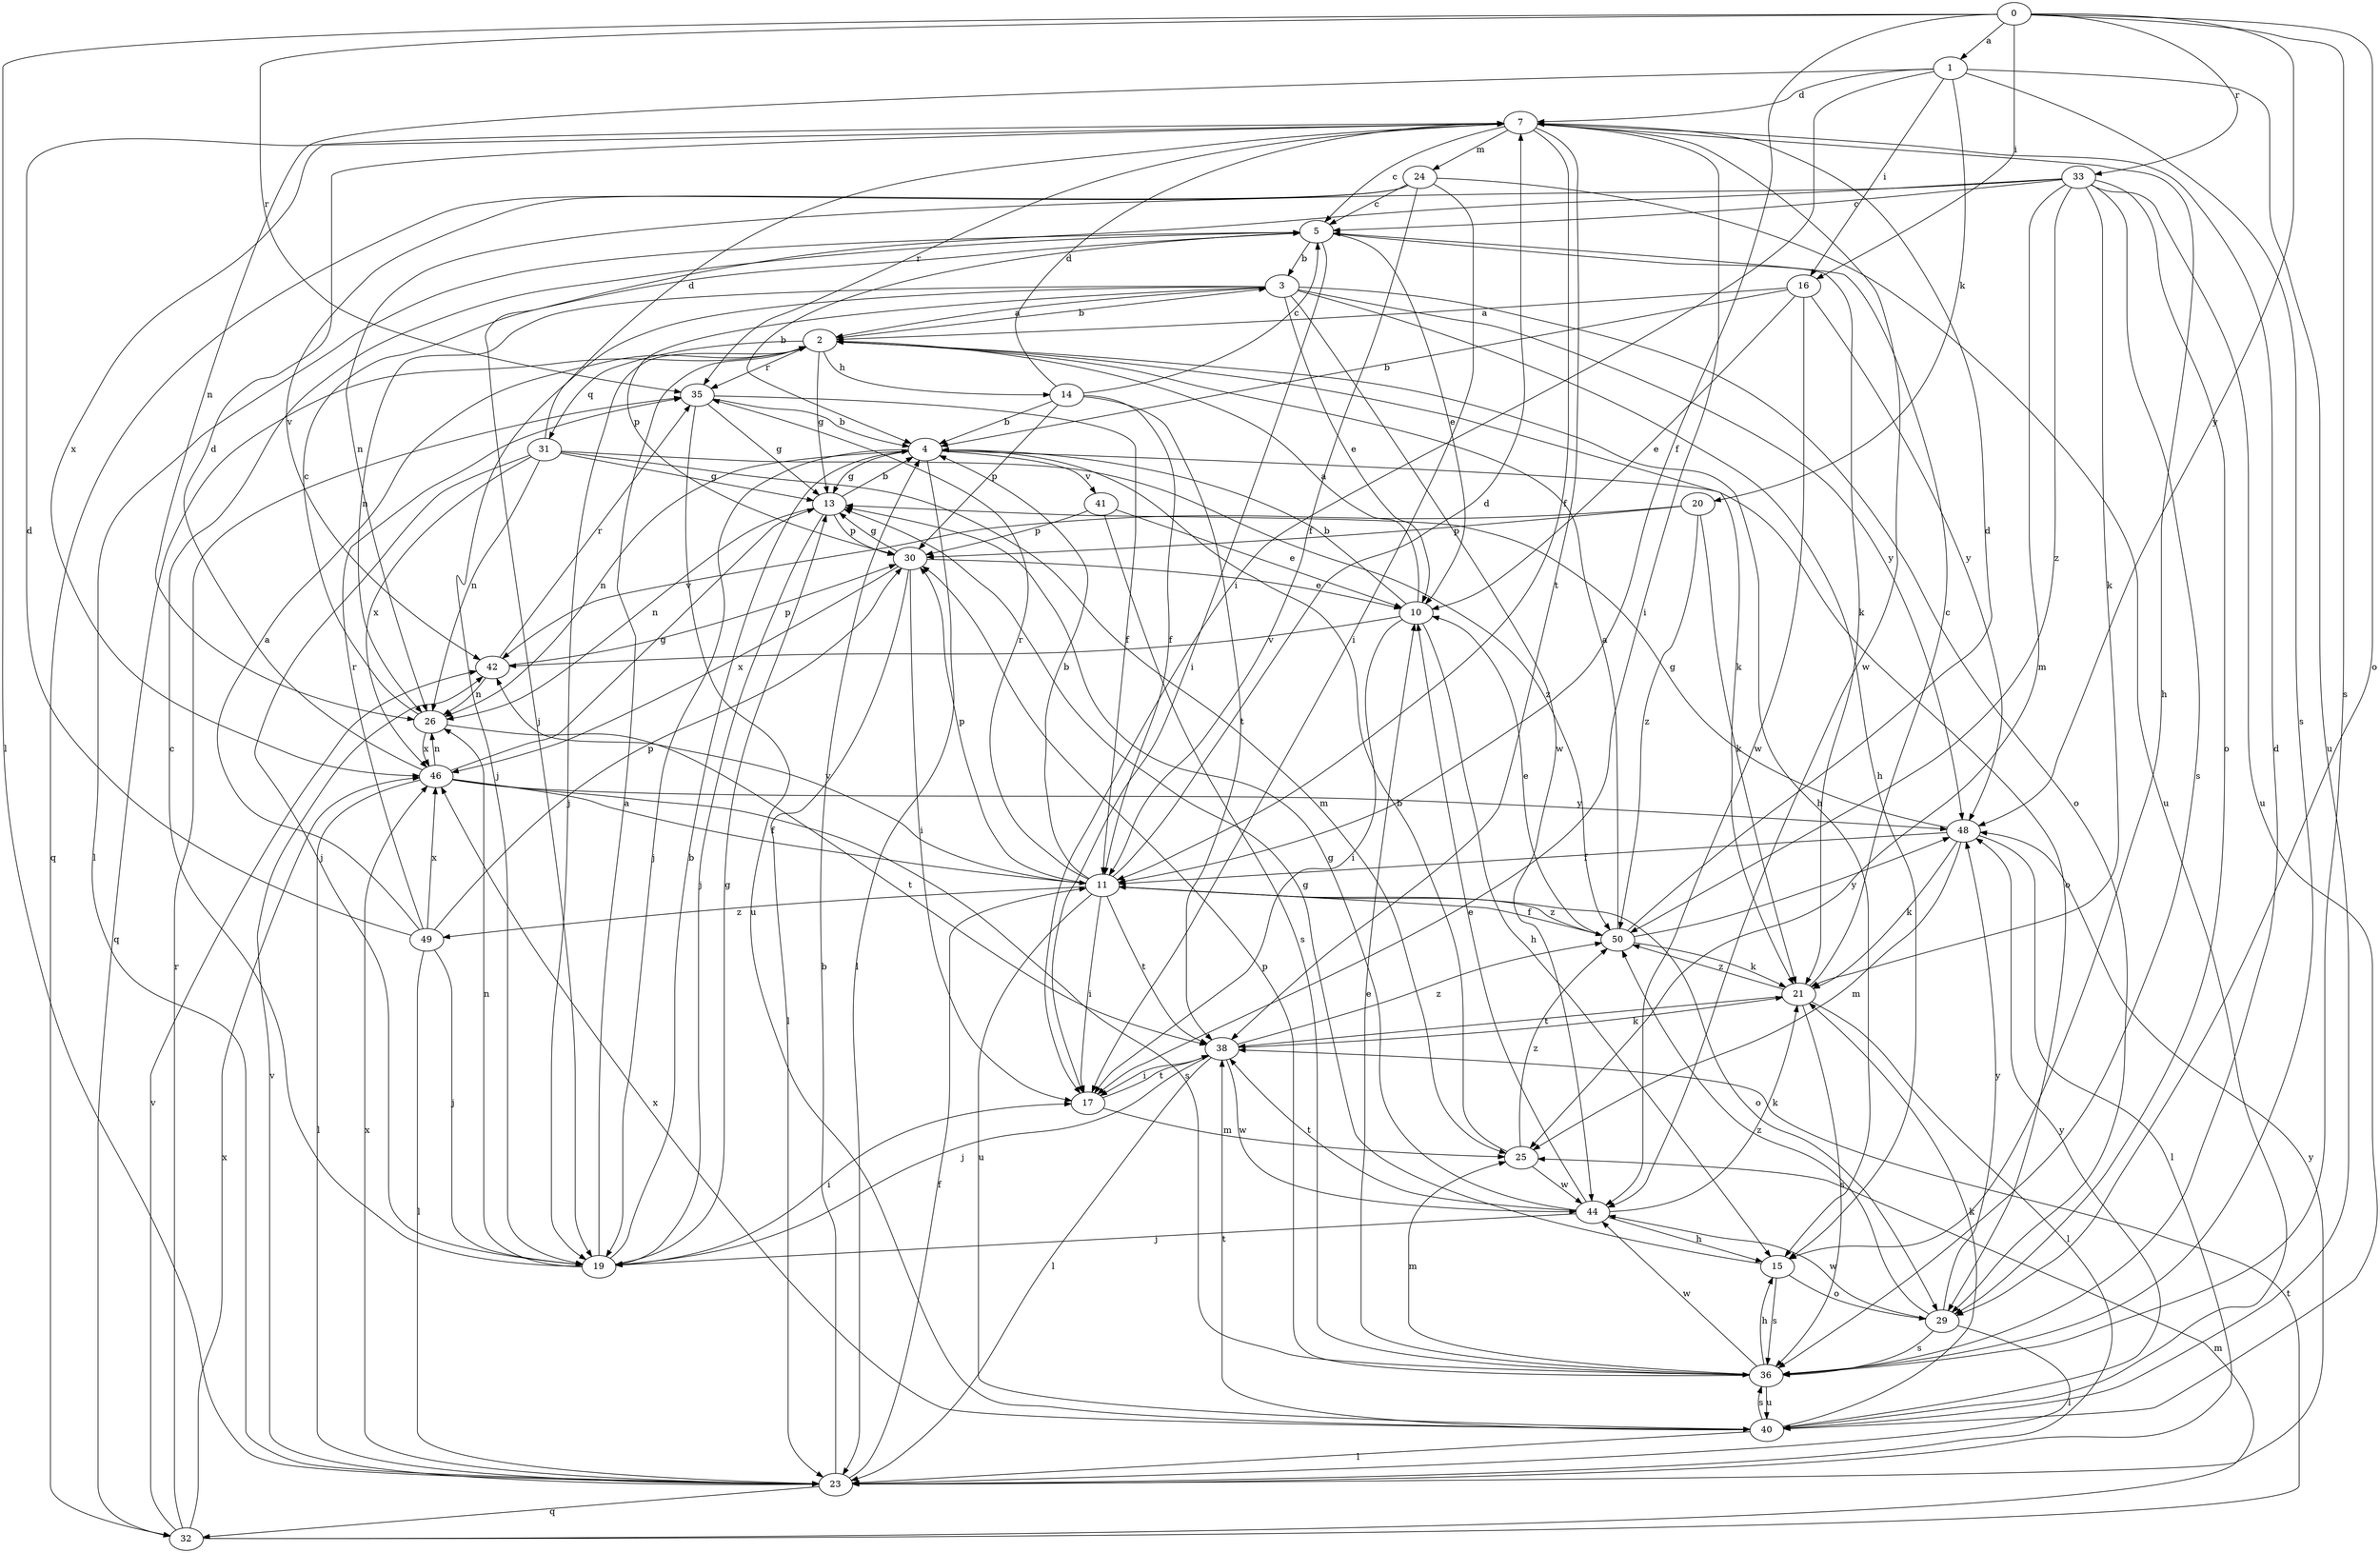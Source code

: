 strict digraph  {
0;
1;
2;
3;
4;
5;
7;
10;
11;
13;
14;
15;
16;
17;
19;
20;
21;
23;
24;
25;
26;
29;
30;
31;
32;
33;
35;
36;
38;
40;
41;
42;
44;
46;
48;
49;
50;
0 -> 1  [label=a];
0 -> 11  [label=f];
0 -> 16  [label=i];
0 -> 23  [label=l];
0 -> 29  [label=o];
0 -> 33  [label=r];
0 -> 35  [label=r];
0 -> 36  [label=s];
0 -> 48  [label=y];
1 -> 7  [label=d];
1 -> 16  [label=i];
1 -> 17  [label=i];
1 -> 20  [label=k];
1 -> 26  [label=n];
1 -> 36  [label=s];
1 -> 40  [label=u];
2 -> 3  [label=b];
2 -> 13  [label=g];
2 -> 14  [label=h];
2 -> 15  [label=h];
2 -> 19  [label=j];
2 -> 21  [label=k];
2 -> 31  [label=q];
2 -> 32  [label=q];
2 -> 35  [label=r];
3 -> 2  [label=a];
3 -> 10  [label=e];
3 -> 15  [label=h];
3 -> 19  [label=j];
3 -> 26  [label=n];
3 -> 29  [label=o];
3 -> 30  [label=p];
3 -> 44  [label=w];
3 -> 48  [label=y];
4 -> 13  [label=g];
4 -> 19  [label=j];
4 -> 23  [label=l];
4 -> 26  [label=n];
4 -> 29  [label=o];
4 -> 41  [label=v];
5 -> 3  [label=b];
5 -> 4  [label=b];
5 -> 10  [label=e];
5 -> 17  [label=i];
5 -> 21  [label=k];
5 -> 23  [label=l];
7 -> 5  [label=c];
7 -> 11  [label=f];
7 -> 15  [label=h];
7 -> 17  [label=i];
7 -> 24  [label=m];
7 -> 35  [label=r];
7 -> 38  [label=t];
7 -> 44  [label=w];
7 -> 46  [label=x];
10 -> 2  [label=a];
10 -> 4  [label=b];
10 -> 15  [label=h];
10 -> 17  [label=i];
10 -> 42  [label=v];
11 -> 4  [label=b];
11 -> 7  [label=d];
11 -> 17  [label=i];
11 -> 29  [label=o];
11 -> 30  [label=p];
11 -> 35  [label=r];
11 -> 38  [label=t];
11 -> 40  [label=u];
11 -> 42  [label=v];
11 -> 49  [label=z];
11 -> 50  [label=z];
13 -> 4  [label=b];
13 -> 19  [label=j];
13 -> 26  [label=n];
13 -> 30  [label=p];
14 -> 4  [label=b];
14 -> 5  [label=c];
14 -> 7  [label=d];
14 -> 11  [label=f];
14 -> 30  [label=p];
14 -> 38  [label=t];
15 -> 13  [label=g];
15 -> 29  [label=o];
15 -> 36  [label=s];
16 -> 2  [label=a];
16 -> 4  [label=b];
16 -> 10  [label=e];
16 -> 44  [label=w];
16 -> 48  [label=y];
17 -> 25  [label=m];
17 -> 38  [label=t];
19 -> 2  [label=a];
19 -> 4  [label=b];
19 -> 5  [label=c];
19 -> 13  [label=g];
19 -> 17  [label=i];
19 -> 26  [label=n];
20 -> 21  [label=k];
20 -> 30  [label=p];
20 -> 42  [label=v];
20 -> 50  [label=z];
21 -> 5  [label=c];
21 -> 23  [label=l];
21 -> 36  [label=s];
21 -> 38  [label=t];
21 -> 50  [label=z];
23 -> 4  [label=b];
23 -> 11  [label=f];
23 -> 32  [label=q];
23 -> 42  [label=v];
23 -> 46  [label=x];
23 -> 48  [label=y];
24 -> 5  [label=c];
24 -> 11  [label=f];
24 -> 17  [label=i];
24 -> 32  [label=q];
24 -> 40  [label=u];
24 -> 42  [label=v];
25 -> 4  [label=b];
25 -> 44  [label=w];
25 -> 50  [label=z];
26 -> 5  [label=c];
26 -> 38  [label=t];
26 -> 46  [label=x];
29 -> 23  [label=l];
29 -> 36  [label=s];
29 -> 44  [label=w];
29 -> 48  [label=y];
29 -> 50  [label=z];
30 -> 10  [label=e];
30 -> 13  [label=g];
30 -> 17  [label=i];
30 -> 23  [label=l];
30 -> 46  [label=x];
31 -> 7  [label=d];
31 -> 13  [label=g];
31 -> 19  [label=j];
31 -> 25  [label=m];
31 -> 26  [label=n];
31 -> 46  [label=x];
31 -> 50  [label=z];
32 -> 25  [label=m];
32 -> 35  [label=r];
32 -> 38  [label=t];
32 -> 42  [label=v];
32 -> 46  [label=x];
33 -> 5  [label=c];
33 -> 19  [label=j];
33 -> 21  [label=k];
33 -> 25  [label=m];
33 -> 26  [label=n];
33 -> 29  [label=o];
33 -> 36  [label=s];
33 -> 40  [label=u];
33 -> 50  [label=z];
35 -> 4  [label=b];
35 -> 11  [label=f];
35 -> 13  [label=g];
35 -> 40  [label=u];
36 -> 7  [label=d];
36 -> 10  [label=e];
36 -> 15  [label=h];
36 -> 25  [label=m];
36 -> 30  [label=p];
36 -> 40  [label=u];
36 -> 44  [label=w];
38 -> 17  [label=i];
38 -> 19  [label=j];
38 -> 21  [label=k];
38 -> 23  [label=l];
38 -> 44  [label=w];
38 -> 50  [label=z];
40 -> 21  [label=k];
40 -> 23  [label=l];
40 -> 36  [label=s];
40 -> 38  [label=t];
40 -> 46  [label=x];
40 -> 48  [label=y];
41 -> 10  [label=e];
41 -> 30  [label=p];
41 -> 36  [label=s];
42 -> 26  [label=n];
42 -> 30  [label=p];
42 -> 35  [label=r];
44 -> 10  [label=e];
44 -> 13  [label=g];
44 -> 15  [label=h];
44 -> 19  [label=j];
44 -> 21  [label=k];
44 -> 38  [label=t];
46 -> 7  [label=d];
46 -> 11  [label=f];
46 -> 13  [label=g];
46 -> 23  [label=l];
46 -> 26  [label=n];
46 -> 36  [label=s];
46 -> 48  [label=y];
48 -> 11  [label=f];
48 -> 13  [label=g];
48 -> 21  [label=k];
48 -> 23  [label=l];
48 -> 25  [label=m];
49 -> 2  [label=a];
49 -> 7  [label=d];
49 -> 19  [label=j];
49 -> 23  [label=l];
49 -> 30  [label=p];
49 -> 35  [label=r];
49 -> 46  [label=x];
50 -> 2  [label=a];
50 -> 7  [label=d];
50 -> 10  [label=e];
50 -> 11  [label=f];
50 -> 21  [label=k];
50 -> 48  [label=y];
}
